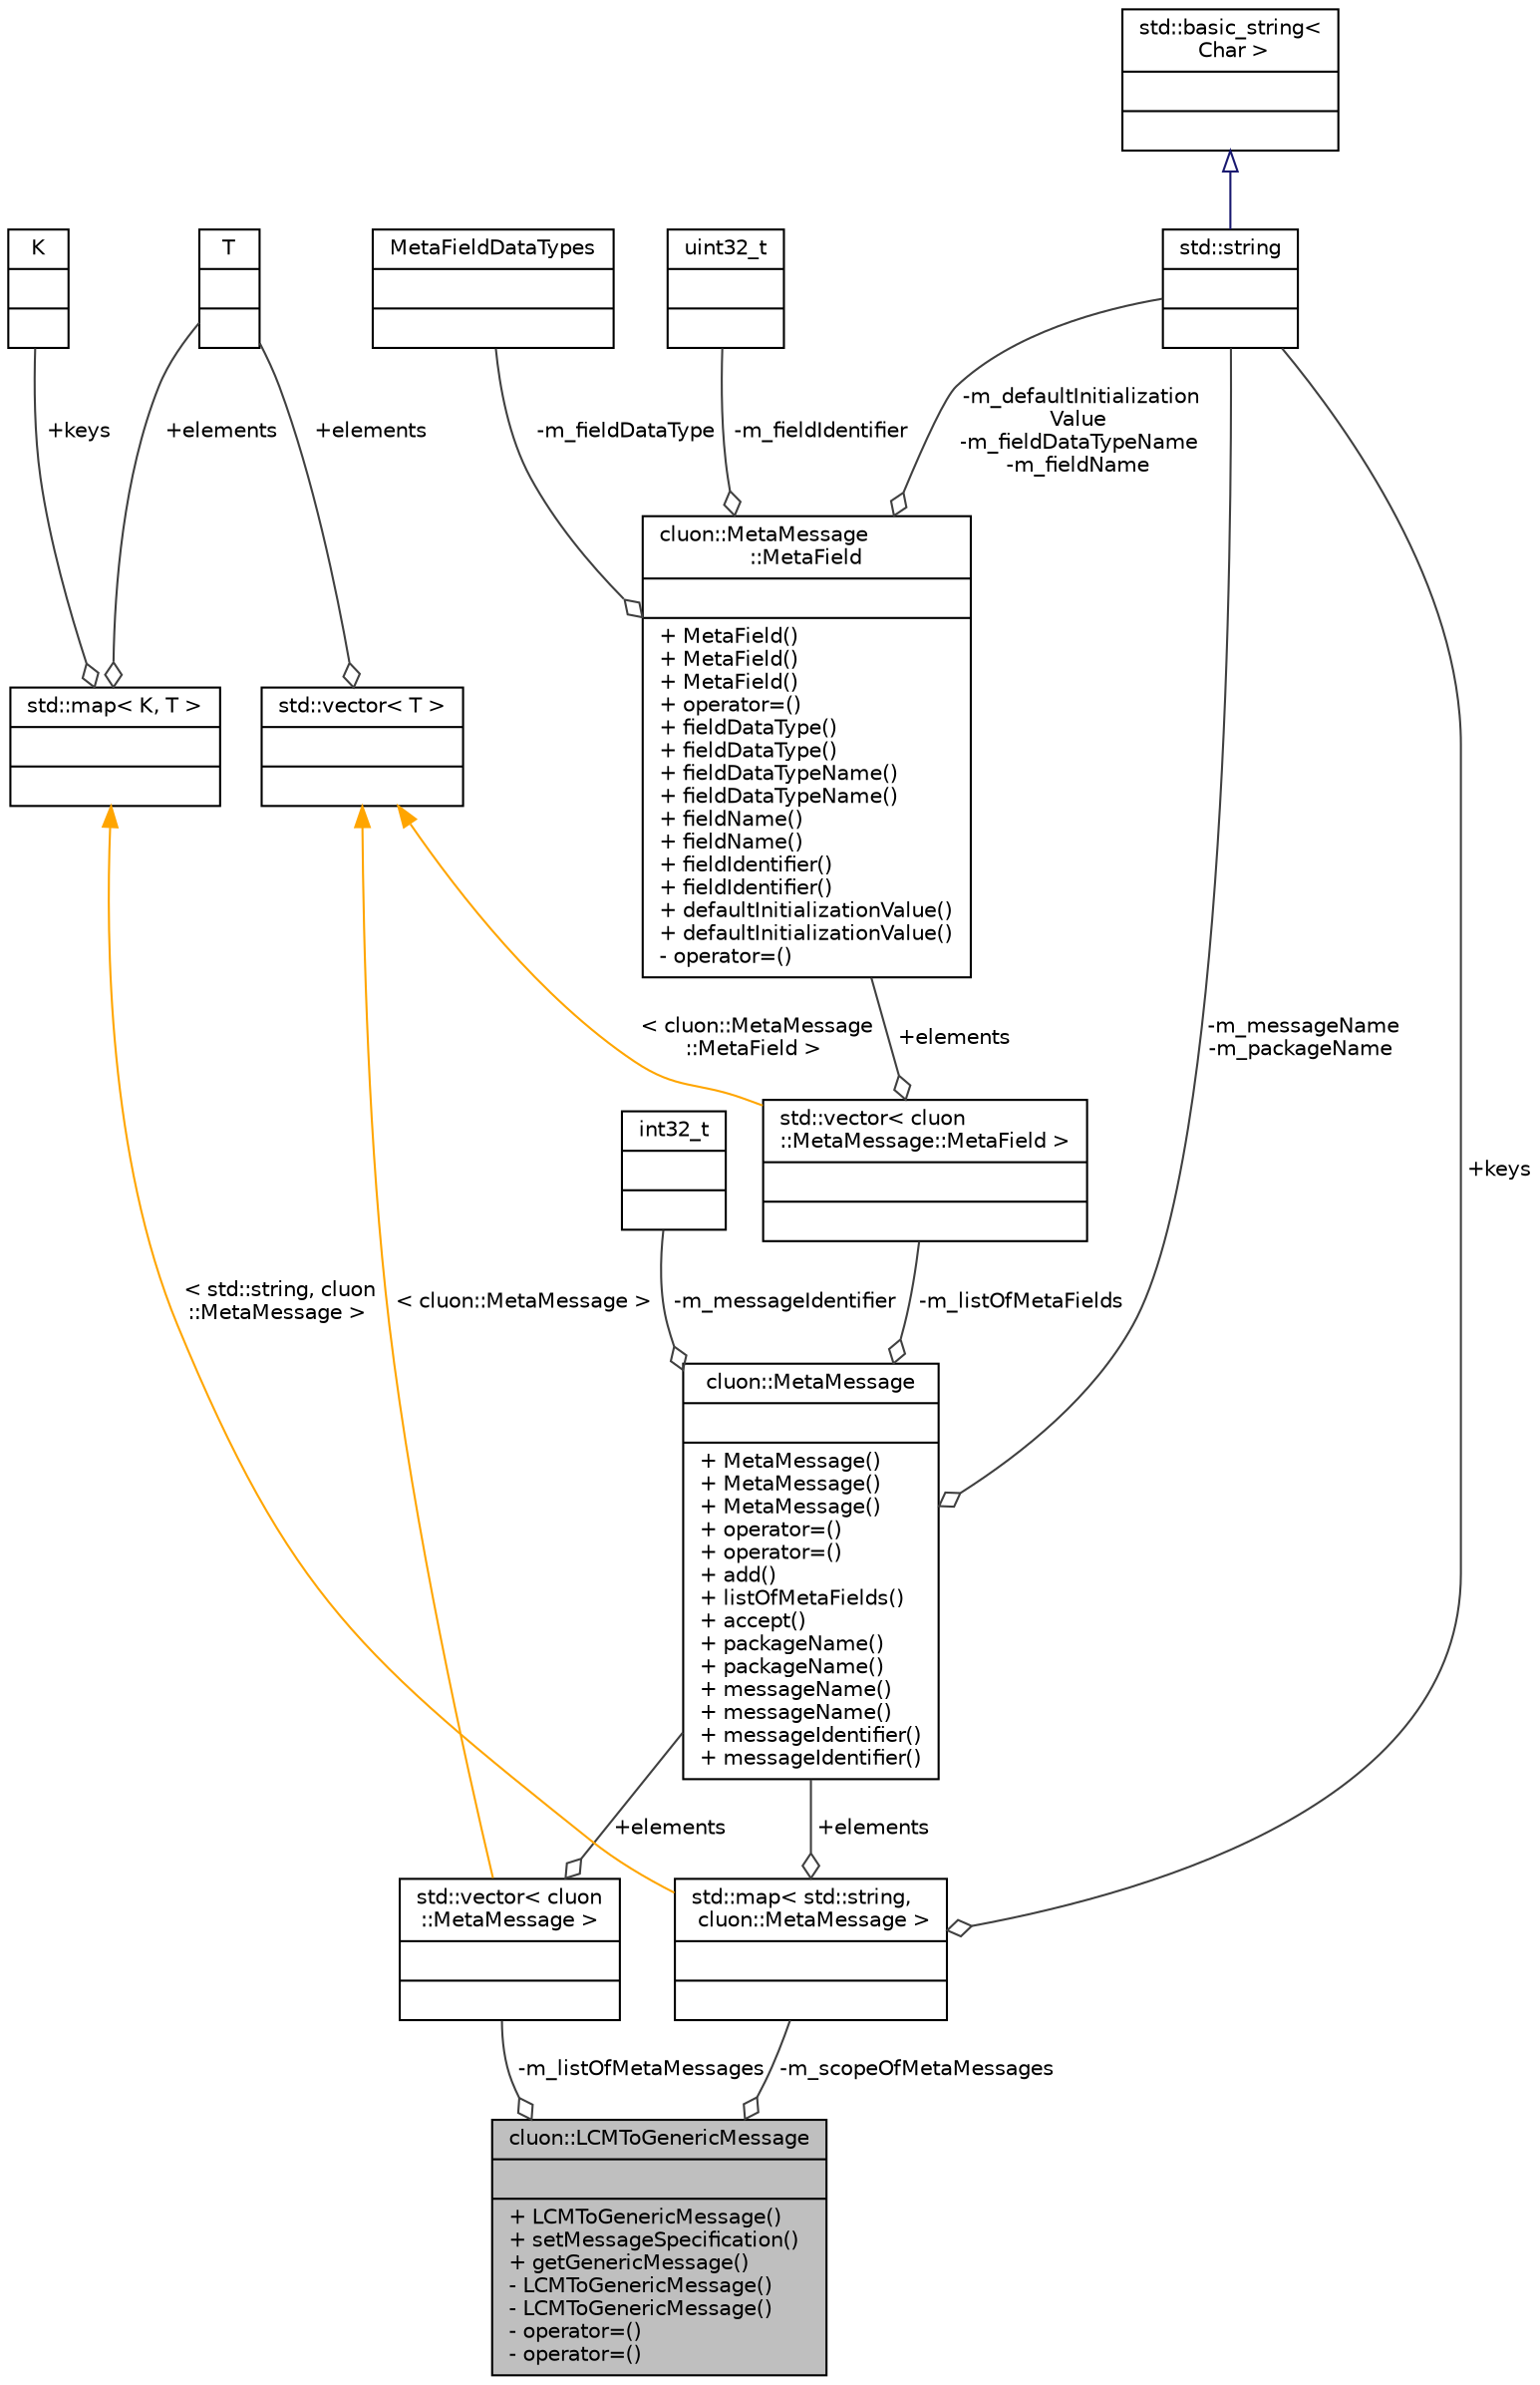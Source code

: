 digraph "cluon::LCMToGenericMessage"
{
 // LATEX_PDF_SIZE
  edge [fontname="Helvetica",fontsize="10",labelfontname="Helvetica",labelfontsize="10"];
  node [fontname="Helvetica",fontsize="10",shape=record];
  Node1 [label="{cluon::LCMToGenericMessage\n||+ LCMToGenericMessage()\l+ setMessageSpecification()\l+ getGenericMessage()\l- LCMToGenericMessage()\l- LCMToGenericMessage()\l- operator=()\l- operator=()\l}",height=0.2,width=0.4,color="black", fillcolor="grey75", style="filled", fontcolor="black",tooltip=" "];
  Node2 -> Node1 [color="grey25",fontsize="10",style="solid",label=" -m_listOfMetaMessages" ,arrowhead="odiamond"];
  Node2 [label="{std::vector\< cluon\l::MetaMessage \>\n||}",height=0.2,width=0.4,color="black", fillcolor="white", style="filled",tooltip=" "];
  Node3 -> Node2 [color="grey25",fontsize="10",style="solid",label=" +elements" ,arrowhead="odiamond"];
  Node3 [label="{cluon::MetaMessage\n||+ MetaMessage()\l+ MetaMessage()\l+ MetaMessage()\l+ operator=()\l+ operator=()\l+ add()\l+ listOfMetaFields()\l+ accept()\l+ packageName()\l+ packageName()\l+ messageName()\l+ messageName()\l+ messageIdentifier()\l+ messageIdentifier()\l}",height=0.2,width=0.4,color="black", fillcolor="white", style="filled",URL="$classcluon_1_1MetaMessage.html",tooltip=" "];
  Node4 -> Node3 [color="grey25",fontsize="10",style="solid",label=" -m_messageName\n-m_packageName" ,arrowhead="odiamond"];
  Node4 [label="{std::string\n||}",height=0.2,width=0.4,color="black", fillcolor="white", style="filled",tooltip=" "];
  Node5 -> Node4 [dir="back",color="midnightblue",fontsize="10",style="solid",arrowtail="onormal"];
  Node5 [label="{std::basic_string\<\l Char \>\n||}",height=0.2,width=0.4,color="black", fillcolor="white", style="filled",tooltip=" "];
  Node6 -> Node3 [color="grey25",fontsize="10",style="solid",label=" -m_messageIdentifier" ,arrowhead="odiamond"];
  Node6 [label="{int32_t\n||}",height=0.2,width=0.4,color="black", fillcolor="white", style="filled",tooltip=" "];
  Node7 -> Node3 [color="grey25",fontsize="10",style="solid",label=" -m_listOfMetaFields" ,arrowhead="odiamond"];
  Node7 [label="{std::vector\< cluon\l::MetaMessage::MetaField \>\n||}",height=0.2,width=0.4,color="black", fillcolor="white", style="filled",tooltip=" "];
  Node8 -> Node7 [color="grey25",fontsize="10",style="solid",label=" +elements" ,arrowhead="odiamond"];
  Node8 [label="{cluon::MetaMessage\l::MetaField\n||+ MetaField()\l+ MetaField()\l+ MetaField()\l+ operator=()\l+ fieldDataType()\l+ fieldDataType()\l+ fieldDataTypeName()\l+ fieldDataTypeName()\l+ fieldName()\l+ fieldName()\l+ fieldIdentifier()\l+ fieldIdentifier()\l+ defaultInitializationValue()\l+ defaultInitializationValue()\l- operator=()\l}",height=0.2,width=0.4,color="black", fillcolor="white", style="filled",URL="$classcluon_1_1MetaMessage_1_1MetaField.html",tooltip=" "];
  Node9 -> Node8 [color="grey25",fontsize="10",style="solid",label=" -m_fieldDataType" ,arrowhead="odiamond"];
  Node9 [label="{MetaFieldDataTypes\n||}",height=0.2,width=0.4,color="black", fillcolor="white", style="filled",tooltip=" "];
  Node4 -> Node8 [color="grey25",fontsize="10",style="solid",label=" -m_defaultInitialization\lValue\n-m_fieldDataTypeName\n-m_fieldName" ,arrowhead="odiamond"];
  Node10 -> Node8 [color="grey25",fontsize="10",style="solid",label=" -m_fieldIdentifier" ,arrowhead="odiamond"];
  Node10 [label="{uint32_t\n||}",height=0.2,width=0.4,color="black", fillcolor="white", style="filled",tooltip=" "];
  Node11 -> Node7 [dir="back",color="orange",fontsize="10",style="solid",label=" \< cluon::MetaMessage\l::MetaField \>" ];
  Node11 [label="{std::vector\< T \>\n||}",height=0.2,width=0.4,color="black", fillcolor="white", style="filled",tooltip=" "];
  Node12 -> Node11 [color="grey25",fontsize="10",style="solid",label=" +elements" ,arrowhead="odiamond"];
  Node12 [label="{T\n||}",height=0.2,width=0.4,color="black", fillcolor="white", style="filled",tooltip=" "];
  Node11 -> Node2 [dir="back",color="orange",fontsize="10",style="solid",label=" \< cluon::MetaMessage \>" ];
  Node13 -> Node1 [color="grey25",fontsize="10",style="solid",label=" -m_scopeOfMetaMessages" ,arrowhead="odiamond"];
  Node13 [label="{std::map\< std::string,\l cluon::MetaMessage \>\n||}",height=0.2,width=0.4,color="black", fillcolor="white", style="filled",tooltip=" "];
  Node4 -> Node13 [color="grey25",fontsize="10",style="solid",label=" +keys" ,arrowhead="odiamond"];
  Node3 -> Node13 [color="grey25",fontsize="10",style="solid",label=" +elements" ,arrowhead="odiamond"];
  Node14 -> Node13 [dir="back",color="orange",fontsize="10",style="solid",label=" \< std::string, cluon\l::MetaMessage \>" ];
  Node14 [label="{std::map\< K, T \>\n||}",height=0.2,width=0.4,color="black", fillcolor="white", style="filled",tooltip=" "];
  Node15 -> Node14 [color="grey25",fontsize="10",style="solid",label=" +keys" ,arrowhead="odiamond"];
  Node15 [label="{K\n||}",height=0.2,width=0.4,color="black", fillcolor="white", style="filled",tooltip=" "];
  Node12 -> Node14 [color="grey25",fontsize="10",style="solid",label=" +elements" ,arrowhead="odiamond"];
}
